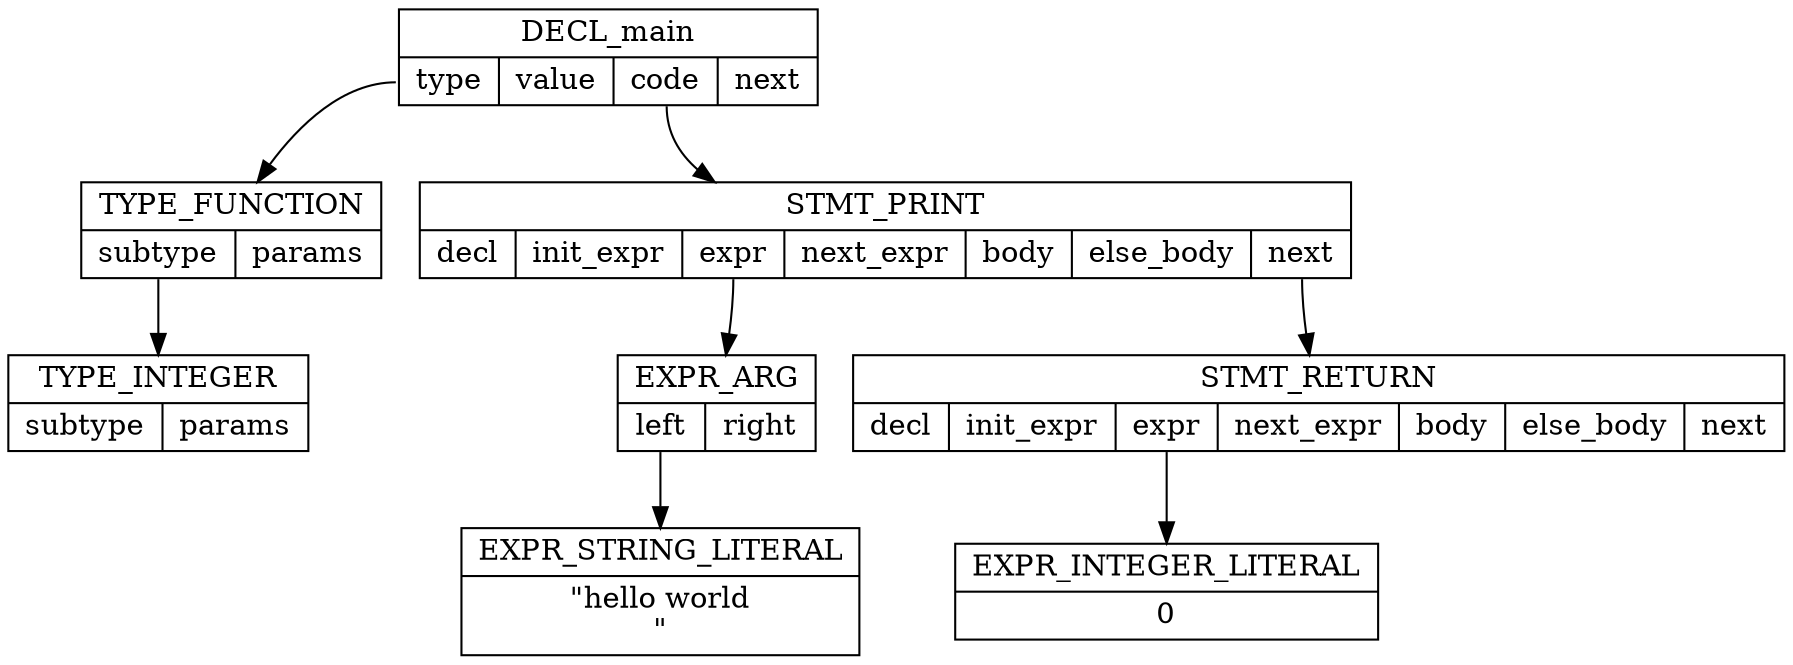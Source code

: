 digraph AST {

node [shape=record]

DECL_0 [label="{DECL_main | { <type> type | <value> value | <code> code | <next> next }}"];

TYPE_1 [label="{TYPE_FUNCTION| { <subtype> subtype | <params> params}}"];

SUBTYPE_1 [label="{TYPE_INTEGER | { <subtype> subtype | <params> params }}"];

TYPE_1:subtype -> SUBTYPE_1;

DECL_0:type -> TYPE_1;

STMT_2 [label="{STMT_PRINT | { <decl> decl | <init_expr> init_expr | <expr> expr | <next_expr> next_expr | <body> body | <else_body> else_body | <next> next }}"];

EXPR_3 [label="{EXPR_ARG | { <left> left | <right> right }}"];

EXPR_4 [label="{EXPR_STRING_LITERAL | { \"hello world\n\" }}"];

EXPR_3:left -> EXPR_4;

STMT_2:expr -> EXPR_3;

STMT_5 [label="{STMT_RETURN | { <decl> decl | <init_expr> init_expr | <expr> expr | <next_expr> next_expr | <body> body | <else_body> else_body | <next> next }}"];

EXPR_6 [label="{EXPR_INTEGER_LITERAL | { 0 }}"];

STMT_5:expr -> EXPR_6;

STMT_2:next -> STMT_5;

DECL_0:code -> STMT_2;

}

